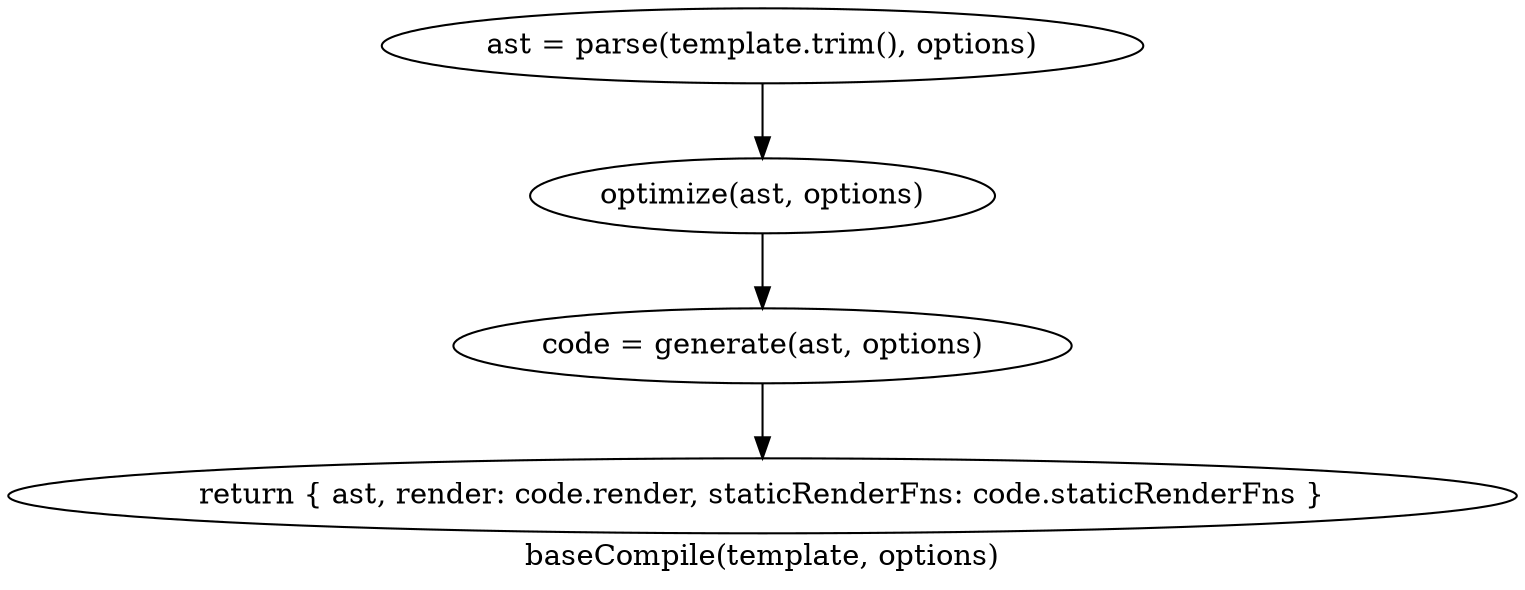digraph G {
    label="baseCompile(template, options)"

    getAst [
        label="ast = parse(template.trim(), options)"
    ]

    optimize [
        label="optimize(ast, options)"
    ]

    getAst -> optimize
    getCode [
        label="code = generate(ast, options)"
    ]

    optimize -> getCode

    return [
        label="return { ast, render: code.render, staticRenderFns: code.staticRenderFns }"
    ]
    getCode -> return
}